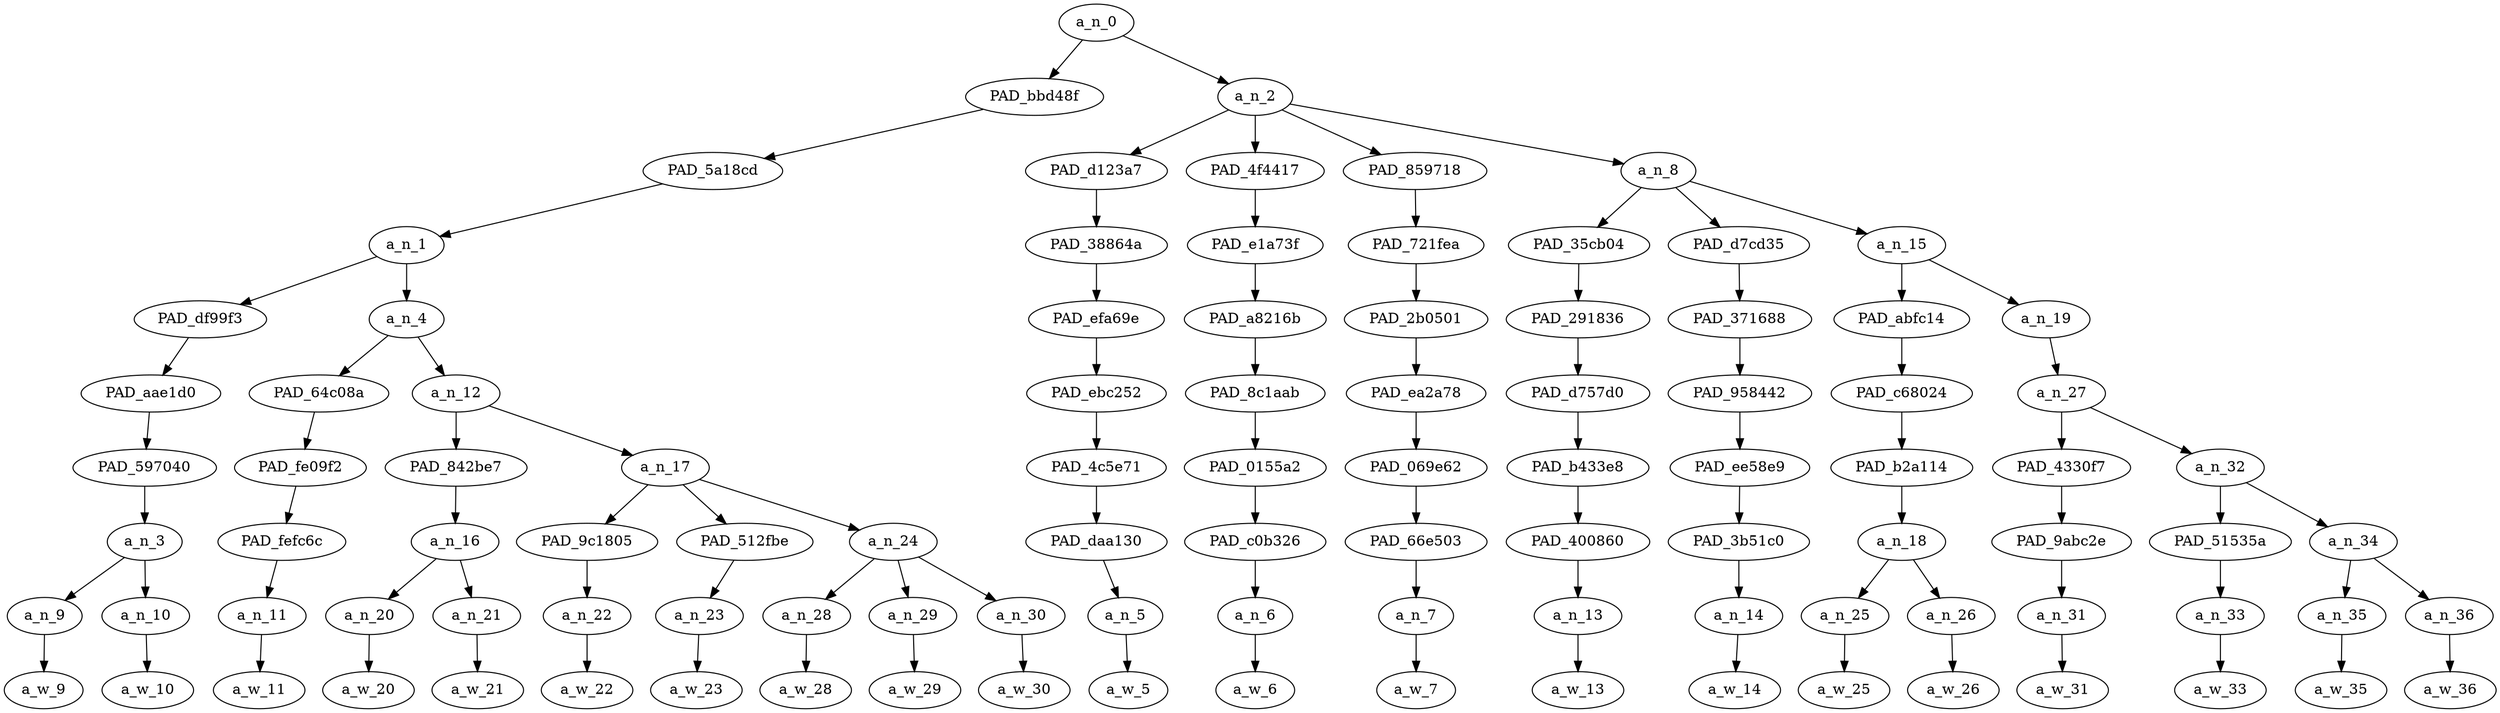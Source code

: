strict digraph "" {
	a_n_0	[div_dir=1,
		index=0,
		level=9,
		pos="6.934895833333333,9!",
		text_span="[0, 1, 2, 3, 4, 5, 6, 7, 8, 9, 10, 11, 12, 13, 14, 15, 16, 17, 18, 19, 20]",
		value=1.00000002];
	PAD_bbd48f	[div_dir=1,
		index=0,
		level=8,
		pos="1.9791666666666665,8!",
		text_span="[0, 1, 2, 3, 4, 5, 6, 7, 8, 9]",
		value=0.33038443];
	a_n_0 -> PAD_bbd48f;
	a_n_2	[div_dir=1,
		index=1,
		level=8,
		pos="11.890625,8!",
		text_span="[10, 11, 12, 13, 14, 15, 16, 17, 18, 19, 20]",
		value=0.66921167];
	a_n_0 -> a_n_2;
	PAD_5a18cd	[div_dir=1,
		index=0,
		level=7,
		pos="1.9791666666666665,7!",
		text_span="[0, 1, 2, 3, 4, 5, 6, 7, 8, 9]",
		value=0.33038443];
	PAD_bbd48f -> PAD_5a18cd;
	a_n_1	[div_dir=1,
		index=0,
		level=6,
		pos="1.9791666666666665,6!",
		text_span="[0, 1, 2, 3, 4, 5, 6, 7, 8, 9]",
		value=0.33038443];
	PAD_5a18cd -> a_n_1;
	PAD_df99f3	[div_dir=1,
		index=0,
		level=5,
		pos="0.5,5!",
		text_span="[0, 1]",
		value=0.08121081];
	a_n_1 -> PAD_df99f3;
	a_n_4	[div_dir=-1,
		index=1,
		level=5,
		pos="3.458333333333333,5!",
		text_span="[2, 3, 4, 5, 6, 7, 8, 9]",
		value=0.24899674];
	a_n_1 -> a_n_4;
	PAD_aae1d0	[div_dir=1,
		index=0,
		level=4,
		pos="0.5,4!",
		text_span="[0, 1]",
		value=0.08121081];
	PAD_df99f3 -> PAD_aae1d0;
	PAD_597040	[div_dir=1,
		index=0,
		level=3,
		pos="0.5,3!",
		text_span="[0, 1]",
		value=0.08121081];
	PAD_aae1d0 -> PAD_597040;
	a_n_3	[div_dir=1,
		index=0,
		level=2,
		pos="0.5,2!",
		text_span="[0, 1]",
		value=0.08121081];
	PAD_597040 -> a_n_3;
	a_n_9	[div_dir=1,
		index=0,
		level=1,
		pos="0.0,1!",
		text_span="[0]",
		value=0.05540653];
	a_n_3 -> a_n_9;
	a_n_10	[div_dir=-1,
		index=1,
		level=1,
		pos="1.0,1!",
		text_span="[1]",
		value=0.02535853];
	a_n_3 -> a_n_10;
	a_w_9	[div_dir=0,
		index=0,
		level=0,
		pos="0,0!",
		text_span="[0]",
		value=aw];
	a_n_9 -> a_w_9;
	a_w_10	[div_dir=0,
		index=1,
		level=0,
		pos="1,0!",
		text_span="[1]",
		value=now];
	a_n_10 -> a_w_10;
	PAD_64c08a	[div_dir=-1,
		index=1,
		level=4,
		pos="2.0,4!",
		text_span="[2]",
		value=0.02203788];
	a_n_4 -> PAD_64c08a;
	a_n_12	[div_dir=1,
		index=2,
		level=4,
		pos="4.916666666666666,4!",
		text_span="[3, 4, 5, 6, 7, 8, 9]",
		value=0.22695540];
	a_n_4 -> a_n_12;
	PAD_fe09f2	[div_dir=-1,
		index=1,
		level=3,
		pos="2.0,3!",
		text_span="[2]",
		value=0.02203788];
	PAD_64c08a -> PAD_fe09f2;
	PAD_fefc6c	[div_dir=-1,
		index=1,
		level=2,
		pos="2.0,2!",
		text_span="[2]",
		value=0.02203788];
	PAD_fe09f2 -> PAD_fefc6c;
	a_n_11	[div_dir=-1,
		index=2,
		level=1,
		pos="2.0,1!",
		text_span="[2]",
		value=0.02203788];
	PAD_fefc6c -> a_n_11;
	a_w_11	[div_dir=0,
		index=2,
		level=0,
		pos="2,0!",
		text_span="[2]",
		value=what];
	a_n_11 -> a_w_11;
	PAD_842be7	[div_dir=-1,
		index=2,
		level=3,
		pos="3.5,3!",
		text_span="[3, 4]",
		value=0.04607079];
	a_n_12 -> PAD_842be7;
	a_n_17	[div_dir=1,
		index=3,
		level=3,
		pos="6.333333333333333,3!",
		text_span="[5, 6, 7, 8, 9]",
		value=0.18087413];
	a_n_12 -> a_n_17;
	a_n_16	[div_dir=-1,
		index=2,
		level=2,
		pos="3.5,2!",
		text_span="[3, 4]",
		value=0.04607079];
	PAD_842be7 -> a_n_16;
	a_n_20	[div_dir=1,
		index=3,
		level=1,
		pos="3.0,1!",
		text_span="[3]",
		value=0.02160768];
	a_n_16 -> a_n_20;
	a_n_21	[div_dir=-1,
		index=4,
		level=1,
		pos="4.0,1!",
		text_span="[4]",
		value=0.02445258];
	a_n_16 -> a_n_21;
	a_w_20	[div_dir=0,
		index=3,
		level=0,
		pos="3,0!",
		text_span="[3]",
		value=the];
	a_n_20 -> a_w_20;
	a_w_21	[div_dir=0,
		index=4,
		level=0,
		pos="4,0!",
		text_span="[4]",
		value=trouble];
	a_n_21 -> a_w_21;
	PAD_9c1805	[div_dir=-1,
		index=3,
		level=2,
		pos="5.0,2!",
		text_span="[5]",
		value=0.01873374];
	a_n_17 -> PAD_9c1805;
	PAD_512fbe	[div_dir=1,
		index=4,
		level=2,
		pos="6.0,2!",
		text_span="[6]",
		value=0.02475084];
	a_n_17 -> PAD_512fbe;
	a_n_24	[div_dir=1,
		index=5,
		level=2,
		pos="8.0,2!",
		text_span="[7, 8, 9]",
		value=0.13737217];
	a_n_17 -> a_n_24;
	a_n_22	[div_dir=-1,
		index=5,
		level=1,
		pos="5.0,1!",
		text_span="[5]",
		value=0.01873374];
	PAD_9c1805 -> a_n_22;
	a_w_22	[div_dir=0,
		index=5,
		level=0,
		pos="5,0!",
		text_span="[5]",
		value=are];
	a_n_22 -> a_w_22;
	a_n_23	[div_dir=1,
		index=6,
		level=1,
		pos="6.0,1!",
		text_span="[6]",
		value=0.02475084];
	PAD_512fbe -> a_n_23;
	a_w_23	[div_dir=0,
		index=6,
		level=0,
		pos="6,0!",
		text_span="[6]",
		value=ya];
	a_n_23 -> a_w_23;
	a_n_28	[div_dir=1,
		index=7,
		level=1,
		pos="7.0,1!",
		text_span="[7]",
		value=0.01927206];
	a_n_24 -> a_n_28;
	a_n_29	[div_dir=1,
		index=8,
		level=1,
		pos="8.0,1!",
		text_span="[8]",
		value=0.02071871];
	a_n_24 -> a_n_29;
	a_n_30	[div_dir=-1,
		index=9,
		level=1,
		pos="9.0,1!",
		text_span="[9]",
		value=0.09736265];
	a_n_24 -> a_n_30;
	a_w_28	[div_dir=0,
		index=7,
		level=0,
		pos="7,0!",
		text_span="[7]",
		value=a];
	a_n_28 -> a_w_28;
	a_w_29	[div_dir=0,
		index=8,
		level=0,
		pos="8,0!",
		text_span="[8]",
		value=little];
	a_n_29 -> a_w_29;
	a_w_30	[div_dir=0,
		index=9,
		level=0,
		pos="9,0!",
		text_span="[9]",
		value=butthurt];
	a_n_30 -> a_w_30;
	PAD_d123a7	[div_dir=-1,
		index=1,
		level=7,
		pos="10.0,7!",
		text_span="[10]",
		value=0.02820030];
	a_n_2 -> PAD_d123a7;
	PAD_4f4417	[div_dir=-1,
		index=2,
		level=7,
		pos="11.0,7!",
		text_span="[11]",
		value=0.02592356];
	a_n_2 -> PAD_4f4417;
	PAD_859718	[div_dir=1,
		index=3,
		level=7,
		pos="12.0,7!",
		text_span="[12]",
		value=0.06135088];
	a_n_2 -> PAD_859718;
	a_n_8	[div_dir=1,
		index=4,
		level=7,
		pos="14.5625,7!",
		text_span="[13, 14, 15, 16, 17, 18, 19, 20]",
		value=0.55334266];
	a_n_2 -> a_n_8;
	PAD_38864a	[div_dir=-1,
		index=1,
		level=6,
		pos="10.0,6!",
		text_span="[10]",
		value=0.02820030];
	PAD_d123a7 -> PAD_38864a;
	PAD_efa69e	[div_dir=-1,
		index=2,
		level=5,
		pos="10.0,5!",
		text_span="[10]",
		value=0.02820030];
	PAD_38864a -> PAD_efa69e;
	PAD_ebc252	[div_dir=-1,
		index=3,
		level=4,
		pos="10.0,4!",
		text_span="[10]",
		value=0.02820030];
	PAD_efa69e -> PAD_ebc252;
	PAD_4c5e71	[div_dir=-1,
		index=4,
		level=3,
		pos="10.0,3!",
		text_span="[10]",
		value=0.02820030];
	PAD_ebc252 -> PAD_4c5e71;
	PAD_daa130	[div_dir=-1,
		index=6,
		level=2,
		pos="10.0,2!",
		text_span="[10]",
		value=0.02820030];
	PAD_4c5e71 -> PAD_daa130;
	a_n_5	[div_dir=-1,
		index=10,
		level=1,
		pos="10.0,1!",
		text_span="[10]",
		value=0.02820030];
	PAD_daa130 -> a_n_5;
	a_w_5	[div_dir=0,
		index=10,
		level=0,
		pos="10,0!",
		text_span="[10]",
		value=do];
	a_n_5 -> a_w_5;
	PAD_e1a73f	[div_dir=-1,
		index=2,
		level=6,
		pos="11.0,6!",
		text_span="[11]",
		value=0.02592356];
	PAD_4f4417 -> PAD_e1a73f;
	PAD_a8216b	[div_dir=-1,
		index=3,
		level=5,
		pos="11.0,5!",
		text_span="[11]",
		value=0.02592356];
	PAD_e1a73f -> PAD_a8216b;
	PAD_8c1aab	[div_dir=-1,
		index=4,
		level=4,
		pos="11.0,4!",
		text_span="[11]",
		value=0.02592356];
	PAD_a8216b -> PAD_8c1aab;
	PAD_0155a2	[div_dir=-1,
		index=5,
		level=3,
		pos="11.0,3!",
		text_span="[11]",
		value=0.02592356];
	PAD_8c1aab -> PAD_0155a2;
	PAD_c0b326	[div_dir=-1,
		index=7,
		level=2,
		pos="11.0,2!",
		text_span="[11]",
		value=0.02592356];
	PAD_0155a2 -> PAD_c0b326;
	a_n_6	[div_dir=-1,
		index=11,
		level=1,
		pos="11.0,1!",
		text_span="[11]",
		value=0.02592356];
	PAD_c0b326 -> a_n_6;
	a_w_6	[div_dir=0,
		index=11,
		level=0,
		pos="11,0!",
		text_span="[11]",
		value=not];
	a_n_6 -> a_w_6;
	PAD_721fea	[div_dir=1,
		index=3,
		level=6,
		pos="12.0,6!",
		text_span="[12]",
		value=0.06135088];
	PAD_859718 -> PAD_721fea;
	PAD_2b0501	[div_dir=1,
		index=4,
		level=5,
		pos="12.0,5!",
		text_span="[12]",
		value=0.06135088];
	PAD_721fea -> PAD_2b0501;
	PAD_ea2a78	[div_dir=1,
		index=5,
		level=4,
		pos="12.0,4!",
		text_span="[12]",
		value=0.06135088];
	PAD_2b0501 -> PAD_ea2a78;
	PAD_069e62	[div_dir=1,
		index=6,
		level=3,
		pos="12.0,3!",
		text_span="[12]",
		value=0.06135088];
	PAD_ea2a78 -> PAD_069e62;
	PAD_66e503	[div_dir=1,
		index=8,
		level=2,
		pos="12.0,2!",
		text_span="[12]",
		value=0.06135088];
	PAD_069e62 -> PAD_66e503;
	a_n_7	[div_dir=1,
		index=12,
		level=1,
		pos="12.0,1!",
		text_span="[12]",
		value=0.06135088];
	PAD_66e503 -> a_n_7;
	a_w_7	[div_dir=0,
		index=12,
		level=0,
		pos="12,0!",
		text_span="[12]",
		value=you];
	a_n_7 -> a_w_7;
	PAD_35cb04	[div_dir=1,
		index=4,
		level=6,
		pos="13.0,6!",
		text_span="[13]",
		value=0.29278447];
	a_n_8 -> PAD_35cb04;
	PAD_d7cd35	[div_dir=-1,
		index=5,
		level=6,
		pos="14.0,6!",
		text_span="[14]",
		value=0.07528149];
	a_n_8 -> PAD_d7cd35;
	a_n_15	[div_dir=1,
		index=6,
		level=6,
		pos="16.6875,6!",
		text_span="[15, 16, 17, 18, 19, 20]",
		value=0.18481609];
	a_n_8 -> a_n_15;
	PAD_291836	[div_dir=1,
		index=5,
		level=5,
		pos="13.0,5!",
		text_span="[13]",
		value=0.29278447];
	PAD_35cb04 -> PAD_291836;
	PAD_d757d0	[div_dir=1,
		index=6,
		level=4,
		pos="13.0,4!",
		text_span="[13]",
		value=0.29278447];
	PAD_291836 -> PAD_d757d0;
	PAD_b433e8	[div_dir=1,
		index=7,
		level=3,
		pos="13.0,3!",
		text_span="[13]",
		value=0.29278447];
	PAD_d757d0 -> PAD_b433e8;
	PAD_400860	[div_dir=1,
		index=9,
		level=2,
		pos="13.0,2!",
		text_span="[13]",
		value=0.29278447];
	PAD_b433e8 -> PAD_400860;
	a_n_13	[div_dir=1,
		index=13,
		level=1,
		pos="13.0,1!",
		text_span="[13]",
		value=0.29278447];
	PAD_400860 -> a_n_13;
	a_w_13	[div_dir=0,
		index=13,
		level=0,
		pos="13,0!",
		text_span="[13]",
		value=nigger];
	a_n_13 -> a_w_13;
	PAD_371688	[div_dir=-1,
		index=6,
		level=5,
		pos="14.0,5!",
		text_span="[14]",
		value=0.07528149];
	PAD_d7cd35 -> PAD_371688;
	PAD_958442	[div_dir=-1,
		index=7,
		level=4,
		pos="14.0,4!",
		text_span="[14]",
		value=0.07528149];
	PAD_371688 -> PAD_958442;
	PAD_ee58e9	[div_dir=-1,
		index=8,
		level=3,
		pos="14.0,3!",
		text_span="[14]",
		value=0.07528149];
	PAD_958442 -> PAD_ee58e9;
	PAD_3b51c0	[div_dir=-1,
		index=10,
		level=2,
		pos="14.0,2!",
		text_span="[14]",
		value=0.07528149];
	PAD_ee58e9 -> PAD_3b51c0;
	a_n_14	[div_dir=-1,
		index=14,
		level=1,
		pos="14.0,1!",
		text_span="[14]",
		value=0.07528149];
	PAD_3b51c0 -> a_n_14;
	a_w_14	[div_dir=0,
		index=14,
		level=0,
		pos="14,0!",
		text_span="[14]",
		value=up];
	a_n_14 -> a_w_14;
	PAD_abfc14	[div_dir=1,
		index=7,
		level=5,
		pos="15.5,5!",
		text_span="[15, 16]",
		value=0.08827025];
	a_n_15 -> PAD_abfc14;
	a_n_19	[div_dir=-1,
		index=8,
		level=5,
		pos="17.875,5!",
		text_span="[17, 18, 19, 20]",
		value=0.09651563];
	a_n_15 -> a_n_19;
	PAD_c68024	[div_dir=1,
		index=8,
		level=4,
		pos="15.5,4!",
		text_span="[15, 16]",
		value=0.08827025];
	PAD_abfc14 -> PAD_c68024;
	PAD_b2a114	[div_dir=1,
		index=9,
		level=3,
		pos="15.5,3!",
		text_span="[15, 16]",
		value=0.08827025];
	PAD_c68024 -> PAD_b2a114;
	a_n_18	[div_dir=1,
		index=11,
		level=2,
		pos="15.5,2!",
		text_span="[15, 16]",
		value=0.08827025];
	PAD_b2a114 -> a_n_18;
	a_n_25	[div_dir=1,
		index=15,
		level=1,
		pos="15.0,1!",
		text_span="[15]",
		value=0.03802755];
	a_n_18 -> a_n_25;
	a_n_26	[div_dir=1,
		index=16,
		level=1,
		pos="16.0,1!",
		text_span="[16]",
		value=0.05007649];
	a_n_18 -> a_n_26;
	a_w_25	[div_dir=0,
		index=15,
		level=0,
		pos="15,0!",
		text_span="[15]",
		value=my];
	a_n_25 -> a_w_25;
	a_w_26	[div_dir=0,
		index=16,
		level=0,
		pos="16,0!",
		text_span="[16]",
		value=poll];
	a_n_26 -> a_w_26;
	a_n_27	[div_dir=-1,
		index=9,
		level=4,
		pos="17.875,4!",
		text_span="[17, 18, 19, 20]",
		value=0.09643116];
	a_n_19 -> a_n_27;
	PAD_4330f7	[div_dir=-1,
		index=10,
		level=3,
		pos="17.0,3!",
		text_span="[17]",
		value=0.02235459];
	a_n_27 -> PAD_4330f7;
	a_n_32	[div_dir=-1,
		index=11,
		level=3,
		pos="18.75,3!",
		text_span="[18, 19, 20]",
		value=0.07399210];
	a_n_27 -> a_n_32;
	PAD_9abc2e	[div_dir=-1,
		index=12,
		level=2,
		pos="17.0,2!",
		text_span="[17]",
		value=0.02235459];
	PAD_4330f7 -> PAD_9abc2e;
	a_n_31	[div_dir=-1,
		index=17,
		level=1,
		pos="17.0,1!",
		text_span="[17]",
		value=0.02235459];
	PAD_9abc2e -> a_n_31;
	a_w_31	[div_dir=0,
		index=17,
		level=0,
		pos="17,0!",
		text_span="[17]",
		value=this];
	a_n_31 -> a_w_31;
	PAD_51535a	[div_dir=-1,
		index=13,
		level=2,
		pos="18.0,2!",
		text_span="[18]",
		value=0.02063864];
	a_n_32 -> PAD_51535a;
	a_n_34	[div_dir=-1,
		index=14,
		level=2,
		pos="19.5,2!",
		text_span="[19, 20]",
		value=0.05332750];
	a_n_32 -> a_n_34;
	a_n_33	[div_dir=-1,
		index=18,
		level=1,
		pos="18.0,1!",
		text_span="[18]",
		value=0.02063864];
	PAD_51535a -> a_n_33;
	a_w_33	[div_dir=0,
		index=18,
		level=0,
		pos="18,0!",
		text_span="[18]",
		value=is];
	a_n_33 -> a_w_33;
	a_n_35	[div_dir=1,
		index=19,
		level=1,
		pos="19.0,1!",
		text_span="[19]",
		value=0.02534836];
	a_n_34 -> a_n_35;
	a_n_36	[div_dir=-1,
		index=20,
		level=1,
		pos="20.0,1!",
		text_span="[20]",
		value=0.02797347];
	a_n_34 -> a_n_36;
	a_w_35	[div_dir=0,
		index=19,
		level=0,
		pos="19,0!",
		text_span="[19]",
		value=important];
	a_n_35 -> a_w_35;
	a_w_36	[div_dir=0,
		index=20,
		level=0,
		pos="20,0!",
		text_span="[20]",
		value=business];
	a_n_36 -> a_w_36;
}
